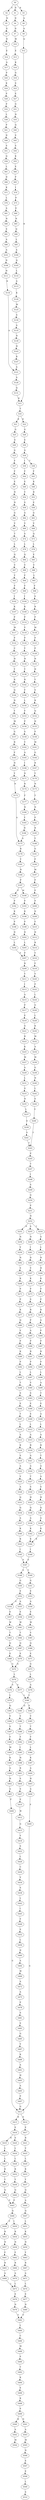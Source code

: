 strict digraph  {
	S0 -> S1 [ label = D ];
	S0 -> S2 [ label = E ];
	S0 -> S3 [ label = R ];
	S1 -> S4 [ label = D ];
	S2 -> S5 [ label = N ];
	S3 -> S6 [ label = A ];
	S4 -> S7 [ label = D ];
	S5 -> S8 [ label = G ];
	S6 -> S9 [ label = A ];
	S7 -> S10 [ label = M ];
	S8 -> S11 [ label = N ];
	S9 -> S12 [ label = Q ];
	S10 -> S13 [ label = E ];
	S11 -> S14 [ label = E ];
	S12 -> S15 [ label = R ];
	S13 -> S16 [ label = K ];
	S14 -> S17 [ label = A ];
	S15 -> S18 [ label = T ];
	S16 -> S19 [ label = G ];
	S17 -> S20 [ label = P ];
	S18 -> S21 [ label = K ];
	S18 -> S22 [ label = R ];
	S19 -> S23 [ label = S ];
	S20 -> S24 [ label = K ];
	S21 -> S25 [ label = G ];
	S22 -> S26 [ label = G ];
	S23 -> S27 [ label = E ];
	S24 -> S28 [ label = P ];
	S25 -> S29 [ label = E ];
	S26 -> S30 [ label = E ];
	S27 -> S31 [ label = G ];
	S28 -> S32 [ label = P ];
	S29 -> S33 [ label = G ];
	S30 -> S34 [ label = G ];
	S31 -> S35 [ label = N ];
	S32 -> S36 [ label = L ];
	S33 -> S37 [ label = F ];
	S34 -> S38 [ label = T ];
	S34 -> S39 [ label = I ];
	S35 -> S40 [ label = Q ];
	S36 -> S41 [ label = P ];
	S37 -> S42 [ label = F ];
	S38 -> S43 [ label = F ];
	S39 -> S44 [ label = F ];
	S40 -> S45 [ label = S ];
	S41 -> S46 [ label = D ];
	S42 -> S47 [ label = E ];
	S43 -> S48 [ label = K ];
	S44 -> S49 [ label = E ];
	S45 -> S50 [ label = S ];
	S46 -> S51 [ label = S ];
	S47 -> S52 [ label = N ];
	S48 -> S53 [ label = R ];
	S49 -> S54 [ label = Y ];
	S50 -> S55 [ label = K ];
	S51 -> S56 [ label = Q ];
	S52 -> S57 [ label = N ];
	S53 -> S58 [ label = E ];
	S54 -> S59 [ label = S ];
	S55 -> S60 [ label = E ];
	S56 -> S61 [ label = L ];
	S57 -> S62 [ label = G ];
	S58 -> S63 [ label = G ];
	S59 -> S64 [ label = G ];
	S60 -> S65 [ label = P ];
	S61 -> S66 [ label = D ];
	S62 -> S67 [ label = V ];
	S63 -> S68 [ label = V ];
	S64 -> S69 [ label = V ];
	S65 -> S70 [ label = I ];
	S66 -> S71 [ label = K ];
	S67 -> S72 [ label = T ];
	S68 -> S73 [ label = Q ];
	S69 -> S74 [ label = S ];
	S70 -> S75 [ label = P ];
	S71 -> S76 [ label = L ];
	S72 -> S77 [ label = L ];
	S73 -> S78 [ label = L ];
	S74 -> S79 [ label = L ];
	S75 -> S80 [ label = E ];
	S76 -> S81 [ label = A ];
	S77 -> S82 [ label = Q ];
	S78 -> S83 [ label = E ];
	S79 -> S84 [ label = Q ];
	S80 -> S85 [ label = N ];
	S81 -> S86 [ label = N ];
	S82 -> S87 [ label = V ];
	S83 -> S88 [ label = V ];
	S84 -> S89 [ label = V ];
	S85 -> S90 [ label = Q ];
	S86 -> S91 [ label = S ];
	S87 -> S92 [ label = Y ];
	S88 -> S93 [ label = L ];
	S89 -> S94 [ label = F ];
	S90 -> S95 [ label = L ];
	S91 -> S96 [ label = A ];
	S92 -> S97 [ label = F ];
	S93 -> S98 [ label = F ];
	S94 -> S99 [ label = F ];
	S95 -> S100 [ label = A ];
	S96 -> S101 [ label = A ];
	S97 -> S102 [ label = I ];
	S98 -> S103 [ label = A ];
	S99 -> S104 [ label = I ];
	S100 -> S105 [ label = Q ];
	S101 -> S106 [ label = N ];
	S102 -> S107 [ label = K ];
	S103 -> S108 [ label = R ];
	S104 -> S109 [ label = K ];
	S105 -> S110 [ label = L ];
	S106 -> S111 [ label = H ];
	S107 -> S112 [ label = P ];
	S108 -> S113 [ label = P ];
	S109 -> S114 [ label = P ];
	S110 -> S115 [ label = A ];
	S111 -> S116 [ label = R ];
	S112 -> S117 [ label = M ];
	S113 -> S118 [ label = M ];
	S114 -> S119 [ label = V ];
	S115 -> S120 [ label = K ];
	S116 -> S121 [ label = A ];
	S117 -> S122 [ label = P ];
	S118 -> S123 [ label = P ];
	S119 -> S124 [ label = P ];
	S120 -> S125 [ label = M ];
	S121 -> S126 [ label = A ];
	S122 -> S127 [ label = C ];
	S123 -> S128 [ label = P ];
	S124 -> S129 [ label = Y ];
	S125 -> S130 [ label = A ];
	S126 -> S131 [ label = Q ];
	S127 -> S132 [ label = H ];
	S128 -> S133 [ label = H ];
	S129 -> S134 [ label = H ];
	S130 -> S135 [ label = A ];
	S131 -> S15 [ label = R ];
	S132 -> S136 [ label = Y ];
	S133 -> S137 [ label = H ];
	S134 -> S138 [ label = Y ];
	S135 -> S139 [ label = N ];
	S136 -> S140 [ label = R ];
	S137 -> S141 [ label = Y ];
	S138 -> S142 [ label = R ];
	S139 -> S143 [ label = H ];
	S140 -> S144 [ label = Q ];
	S141 -> S145 [ label = S ];
	S142 -> S146 [ label = F ];
	S143 -> S147 [ label = R ];
	S144 -> S148 [ label = N ];
	S145 -> S149 [ label = R ];
	S146 -> S150 [ label = L ];
	S147 -> S121 [ label = A ];
	S148 -> S151 [ label = Y ];
	S149 -> S152 [ label = Q ];
	S150 -> S153 [ label = F ];
	S151 -> S154 [ label = M ];
	S152 -> S155 [ label = H ];
	S153 -> S156 [ label = P ];
	S154 -> S157 [ label = G ];
	S155 -> S158 [ label = P ];
	S156 -> S159 [ label = S ];
	S157 -> S160 [ label = R ];
	S158 -> S161 [ label = M ];
	S159 -> S162 [ label = Y ];
	S160 -> S163 [ label = F ];
	S161 -> S164 [ label = G ];
	S162 -> S165 [ label = A ];
	S163 -> S166 [ label = N ];
	S164 -> S167 [ label = R ];
	S165 -> S168 [ label = I ];
	S166 -> S169 [ label = Y ];
	S167 -> S170 [ label = Y ];
	S168 -> S171 [ label = D ];
	S169 -> S172 [ label = N ];
	S170 -> S173 [ label = N ];
	S171 -> S174 [ label = R ];
	S172 -> S175 [ label = A ];
	S173 -> S176 [ label = Y ];
	S174 -> S177 [ label = F ];
	S175 -> S178 [ label = R ];
	S176 -> S179 [ label = N ];
	S177 -> S180 [ label = N ];
	S178 -> S181 [ label = Y ];
	S179 -> S182 [ label = P ];
	S180 -> S183 [ label = Y ];
	S181 -> S184 [ label = N ];
	S182 -> S185 [ label = R ];
	S183 -> S186 [ label = N ];
	S184 -> S187 [ label = P ];
	S185 -> S188 [ label = Y ];
	S186 -> S175 [ label = A ];
	S187 -> S189 [ label = F ];
	S187 -> S190 [ label = M ];
	S188 -> S191 [ label = G ];
	S189 -> S192 [ label = P ];
	S190 -> S193 [ label = P ];
	S191 -> S194 [ label = P ];
	S192 -> S195 [ label = K ];
	S193 -> S196 [ label = K ];
	S194 -> S197 [ label = M ];
	S195 -> S198 [ label = P ];
	S196 -> S199 [ label = P ];
	S197 -> S200 [ label = P ];
	S198 -> S201 [ label = D ];
	S199 -> S202 [ label = D ];
	S200 -> S203 [ label = P ];
	S201 -> S204 [ label = L ];
	S202 -> S205 [ label = L ];
	S203 -> S206 [ label = P ];
	S204 -> S207 [ label = P ];
	S205 -> S207 [ label = P ];
	S206 -> S208 [ label = D ];
	S207 -> S209 [ label = R ];
	S208 -> S210 [ label = F ];
	S209 -> S211 [ label = Y ];
	S210 -> S212 [ label = H ];
	S211 -> S213 [ label = I ];
	S212 -> S214 [ label = R ];
	S213 -> S215 [ label = A ];
	S214 -> S216 [ label = Y ];
	S215 -> S217 [ label = P ];
	S216 -> S218 [ label = F ];
	S217 -> S219 [ label = E ];
	S218 -> S220 [ label = V ];
	S219 -> S221 [ label = G ];
	S220 -> S222 [ label = P ];
	S221 -> S223 [ label = R ];
	S222 -> S224 [ label = L ];
	S223 -> S225 [ label = K ];
	S224 -> S226 [ label = G ];
	S225 -> S227 [ label = M ];
	S226 -> S228 [ label = L ];
	S227 -> S229 [ label = A ];
	S228 -> S230 [ label = K ];
	S229 -> S231 [ label = L ];
	S230 -> S232 [ label = M ];
	S231 -> S233 [ label = G ];
	S232 -> S234 [ label = A ];
	S233 -> S235 [ label = N ];
	S234 -> S236 [ label = M ];
	S235 -> S237 [ label = L ];
	S236 -> S238 [ label = G ];
	S237 -> S239 [ label = E ];
	S238 -> S240 [ label = N ];
	S239 -> S241 [ label = V ];
	S240 -> S242 [ label = L ];
	S241 -> S243 [ label = T ];
	S242 -> S244 [ label = E ];
	S243 -> S245 [ label = P ];
	S244 -> S246 [ label = V ];
	S245 -> S247 [ label = T ];
	S246 -> S243 [ label = T ];
	S247 -> S248 [ label = I ];
	S248 -> S249 [ label = S ];
	S249 -> S250 [ label = G ];
	S250 -> S251 [ label = P ];
	S251 -> S252 [ label = N ];
	S252 -> S253 [ label = N ];
	S252 -> S254 [ label = T ];
	S252 -> S255 [ label = S ];
	S253 -> S256 [ label = N ];
	S254 -> S257 [ label = G ];
	S255 -> S258 [ label = N ];
	S256 -> S259 [ label = V ];
	S257 -> S260 [ label = L ];
	S258 -> S261 [ label = I ];
	S259 -> S262 [ label = N ];
	S260 -> S263 [ label = N ];
	S261 -> S264 [ label = D ];
	S262 -> S265 [ label = S ];
	S263 -> S266 [ label = H ];
	S264 -> S267 [ label = V ];
	S265 -> S268 [ label = K ];
	S266 -> S269 [ label = K ];
	S267 -> S270 [ label = K ];
	S268 -> S271 [ label = P ];
	S269 -> S272 [ label = P ];
	S270 -> S273 [ label = P ];
	S271 -> S274 [ label = P ];
	S272 -> S275 [ label = P ];
	S273 -> S276 [ label = S ];
	S274 -> S277 [ label = K ];
	S275 -> S278 [ label = R ];
	S276 -> S279 [ label = R ];
	S277 -> S280 [ label = Q ];
	S278 -> S281 [ label = A ];
	S279 -> S282 [ label = P ];
	S280 -> S283 [ label = V ];
	S281 -> S284 [ label = P ];
	S282 -> S285 [ label = A ];
	S283 -> S286 [ label = P ];
	S284 -> S287 [ label = P ];
	S285 -> S288 [ label = P ];
	S286 -> S289 [ label = K ];
	S287 -> S290 [ label = R ];
	S288 -> S291 [ label = R ];
	S289 -> S292 [ label = P ];
	S290 -> S293 [ label = P ];
	S291 -> S294 [ label = P ];
	S292 -> S295 [ label = L ];
	S293 -> S296 [ label = L ];
	S294 -> S297 [ label = L ];
	S295 -> S298 [ label = T ];
	S296 -> S299 [ label = A ];
	S297 -> S300 [ label = V ];
	S298 -> S301 [ label = S ];
	S299 -> S302 [ label = T ];
	S300 -> S303 [ label = S ];
	S301 -> S304 [ label = E ];
	S302 -> S305 [ label = E ];
	S303 -> S306 [ label = E ];
	S304 -> S307 [ label = T ];
	S305 -> S308 [ label = A ];
	S306 -> S309 [ label = E ];
	S307 -> S310 [ label = L ];
	S308 -> S311 [ label = L ];
	S309 -> S312 [ label = L ];
	S310 -> S313 [ label = A ];
	S311 -> S314 [ label = A ];
	S312 -> S315 [ label = A ];
	S313 -> S316 [ label = K ];
	S314 -> S317 [ label = R ];
	S315 -> S318 [ label = R ];
	S316 -> S319 [ label = S ];
	S317 -> S320 [ label = T ];
	S318 -> S321 [ label = A ];
	S319 -> S322 [ label = A ];
	S320 -> S323 [ label = A ];
	S321 -> S324 [ label = A ];
	S322 -> S325 [ label = V ];
	S323 -> S326 [ label = A ];
	S324 -> S327 [ label = T ];
	S325 -> S328 [ label = A ];
	S326 -> S329 [ label = S ];
	S327 -> S330 [ label = S ];
	S328 -> S331 [ label = Q ];
	S329 -> S332 [ label = H ];
	S330 -> S333 [ label = H ];
	S331 -> S334 [ label = Q ];
	S332 -> S335 [ label = Q ];
	S333 -> S336 [ label = Q ];
	S334 -> S337 [ label = A ];
	S335 -> S338 [ label = A ];
	S336 -> S339 [ label = A ];
	S337 -> S340 [ label = K ];
	S338 -> S341 [ label = K ];
	S339 -> S342 [ label = K ];
	S340 -> S343 [ label = K ];
	S341 -> S344 [ label = K ];
	S342 -> S344 [ label = K ];
	S343 -> S345 [ label = I ];
	S344 -> S346 [ label = I ];
	S345 -> S347 [ label = S ];
	S346 -> S347 [ label = S ];
	S347 -> S348 [ label = S ];
	S347 -> S349 [ label = T ];
	S348 -> S350 [ label = G ];
	S349 -> S351 [ label = G ];
	S350 -> S352 [ label = E ];
	S351 -> S353 [ label = E ];
	S352 -> S354 [ label = S ];
	S352 -> S355 [ label = A ];
	S353 -> S356 [ label = A ];
	S354 -> S357 [ label = E ];
	S355 -> S358 [ label = E ];
	S356 -> S359 [ label = E ];
	S357 -> S360 [ label = W ];
	S358 -> S361 [ label = W ];
	S359 -> S362 [ label = W ];
	S360 -> S363 [ label = T ];
	S361 -> S364 [ label = T ];
	S362 -> S365 [ label = V ];
	S363 -> S366 [ label = Q ];
	S364 -> S367 [ label = Q ];
	S365 -> S368 [ label = Q ];
	S366 -> S369 [ label = E ];
	S367 -> S370 [ label = E ];
	S368 -> S371 [ label = E ];
	S369 -> S372 [ label = G ];
	S370 -> S372 [ label = G ];
	S371 -> S373 [ label = G ];
	S372 -> S374 [ label = L ];
	S373 -> S375 [ label = L ];
	S374 -> S376 [ label = S ];
	S374 -> S377 [ label = A ];
	S375 -> S378 [ label = A ];
	S376 -> S379 [ label = L ];
	S377 -> S380 [ label = L ];
	S378 -> S380 [ label = L ];
	S379 -> S381 [ label = Q ];
	S380 -> S382 [ label = E ];
	S380 -> S383 [ label = Q ];
	S381 -> S384 [ label = V ];
	S382 -> S385 [ label = V ];
	S383 -> S386 [ label = V ];
	S384 -> S387 [ label = S ];
	S385 -> S388 [ label = T ];
	S386 -> S389 [ label = T ];
	S387 -> S390 [ label = F ];
	S388 -> S391 [ label = F ];
	S389 -> S392 [ label = F ];
	S390 -> S393 [ label = M ];
	S391 -> S394 [ label = L ];
	S392 -> S395 [ label = I ];
	S393 -> S396 [ label = K ];
	S394 -> S397 [ label = K ];
	S395 -> S398 [ label = H ];
	S396 -> S399 [ label = A ];
	S397 -> S400 [ label = A ];
	S398 -> S401 [ label = R ];
	S399 -> S402 [ label = H ];
	S400 -> S403 [ label = H ];
	S401 -> S404 [ label = S ];
	S402 -> S405 [ label = A ];
	S403 -> S406 [ label = A ];
	S404 -> S407 [ label = S ];
	S405 -> S408 [ label = P ];
	S406 -> S409 [ label = P ];
	S407 -> S410 [ label = E ];
	S408 -> S411 [ label = G ];
	S409 -> S411 [ label = G ];
	S410 -> S412 [ label = W ];
	S411 -> S413 [ label = R ];
	S411 -> S414 [ label = E ];
	S412 -> S415 [ label = G ];
	S413 -> S416 [ label = E ];
	S414 -> S417 [ label = E ];
	S415 -> S418 [ label = V ];
	S416 -> S419 [ label = R ];
	S416 -> S420 [ label = S ];
	S417 -> S421 [ label = R ];
	S418 -> S422 [ label = S ];
	S419 -> S423 [ label = L ];
	S420 -> S424 [ label = L ];
	S421 -> S425 [ label = V ];
	S422 -> S426 [ label = L ];
	S423 -> S427 [ label = L ];
	S424 -> S428 [ label = L ];
	S425 -> S429 [ label = L ];
	S426 -> S430 [ label = C ];
	S427 -> S431 [ label = K ];
	S428 -> S432 [ label = K ];
	S429 -> S433 [ label = K ];
	S430 -> S434 [ label = V ];
	S431 -> S435 [ label = Y ];
	S432 -> S436 [ label = Y ];
	S433 -> S437 [ label = Y ];
	S434 -> S438 [ label = S ];
	S435 -> S439 [ label = Q ];
	S436 -> S440 [ label = Q ];
	S437 -> S441 [ label = Q ];
	S438 -> S442 [ label = L ];
	S439 -> S443 [ label = P ];
	S440 -> S443 [ label = P ];
	S441 -> S444 [ label = A ];
	S442 -> S445 [ label = I ];
	S443 -> S446 [ label = Q ];
	S444 -> S447 [ label = Q ];
	S445 -> S448 [ label = F ];
	S446 -> S449 [ label = V ];
	S446 -> S450 [ label = I ];
	S447 -> S451 [ label = L ];
	S448 -> S452 [ label = S ];
	S449 -> S453 [ label = R ];
	S450 -> S454 [ label = R ];
	S451 -> S455 [ label = K ];
	S452 -> S456 [ label = L ];
	S453 -> S457 [ label = N ];
	S454 -> S458 [ label = N ];
	S455 -> S459 [ label = N ];
	S456 -> S460 [ label = D ];
	S457 -> S461 [ label = F ];
	S458 -> S462 [ label = F ];
	S459 -> S463 [ label = Y ];
	S460 -> S464 [ label = A ];
	S461 -> S465 [ label = R ];
	S462 -> S466 [ label = R ];
	S463 -> S467 [ label = R ];
	S464 -> S468 [ label = W ];
	S465 -> S469 [ label = A ];
	S466 -> S470 [ label = A ];
	S467 -> S471 [ label = A ];
	S468 -> S472 [ label = A ];
	S469 -> S473 [ label = L ];
	S470 -> S473 [ label = L ];
	S471 -> S474 [ label = L ];
	S472 -> S475 [ label = A ];
	S473 -> S476 [ label = E ];
	S474 -> S477 [ label = E ];
	S475 -> S478 [ label = P ];
	S476 -> S479 [ label = N ];
	S477 -> S480 [ label = N ];
	S478 -> S481 [ label = S ];
	S479 -> S482 [ label = V ];
	S480 -> S482 [ label = V ];
	S481 -> S483 [ label = S ];
	S482 -> S484 [ label = L ];
	S483 -> S485 [ label = G ];
	S484 -> S486 [ label = C ];
	S485 -> S487 [ label = V ];
	S486 -> S488 [ label = M ];
	S487 -> S489 [ label = K ];
	S488 -> S490 [ label = P ];
	S489 -> S491 [ label = A ];
	S490 -> S492 [ label = T ];
	S491 -> S493 [ label = H ];
	S492 -> S494 [ label = K ];
	S493 -> S495 [ label = A ];
	S494 -> S496 [ label = E ];
	S495 -> S497 [ label = P ];
	S496 -> S498 [ label = K ];
	S497 -> S411 [ label = G ];
	S498 -> S499 [ label = P ];
	S499 -> S500 [ label = K ];
	S499 -> S501 [ label = N ];
	S500 -> S502 [ label = A ];
	S501 -> S503 [ label = A ];
	S502 -> S504 [ label = M ];
	S503 -> S505 [ label = M ];
	S505 -> S506 [ label = N ];
	S506 -> S507 [ label = E ];
	S507 -> S508 [ label = E ];
	S508 -> S509 [ label = L ];
	S509 -> S510 [ label = S ];
}
